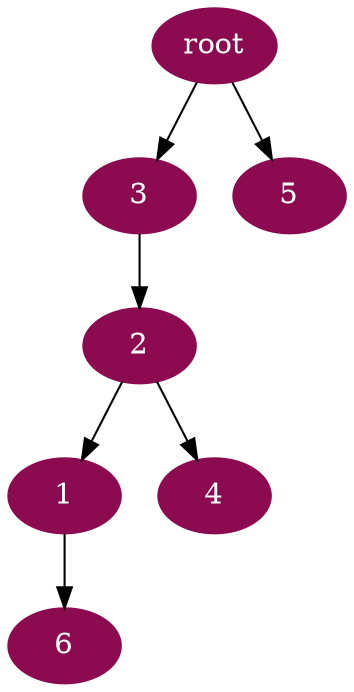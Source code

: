 digraph G {
node [color=deeppink4, style=filled, fontcolor=white];
2 -> 1;
3 -> 2;
"root" -> 3;
2 -> 4;
"root" -> 5;
1 -> 6;
}
